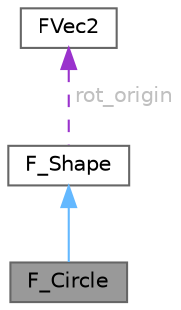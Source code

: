 digraph "F_Circle"
{
 // LATEX_PDF_SIZE
  bgcolor="transparent";
  edge [fontname=Helvetica,fontsize=10,labelfontname=Helvetica,labelfontsize=10];
  node [fontname=Helvetica,fontsize=10,shape=box,height=0.2,width=0.4];
  Node1 [id="Node000001",label="F_Circle",height=0.2,width=0.4,color="gray40", fillcolor="grey60", style="filled", fontcolor="black",tooltip="圆形类"];
  Node2 -> Node1 [id="edge1_Node000001_Node000002",dir="back",color="steelblue1",style="solid",tooltip=" "];
  Node2 [id="Node000002",label="F_Shape",height=0.2,width=0.4,color="gray40", fillcolor="white", style="filled",URL="$class_f___shape.html",tooltip="基础形状类"];
  Node3 -> Node2 [id="edge2_Node000002_Node000003",dir="back",color="darkorchid3",style="dashed",tooltip=" ",label=" rot_origin",fontcolor="grey" ];
  Node3 [id="Node000003",label="FVec2",height=0.2,width=0.4,color="gray40", fillcolor="white", style="filled",URL="$class_f_vec2.html",tooltip="自定义二维向量类"];
}

